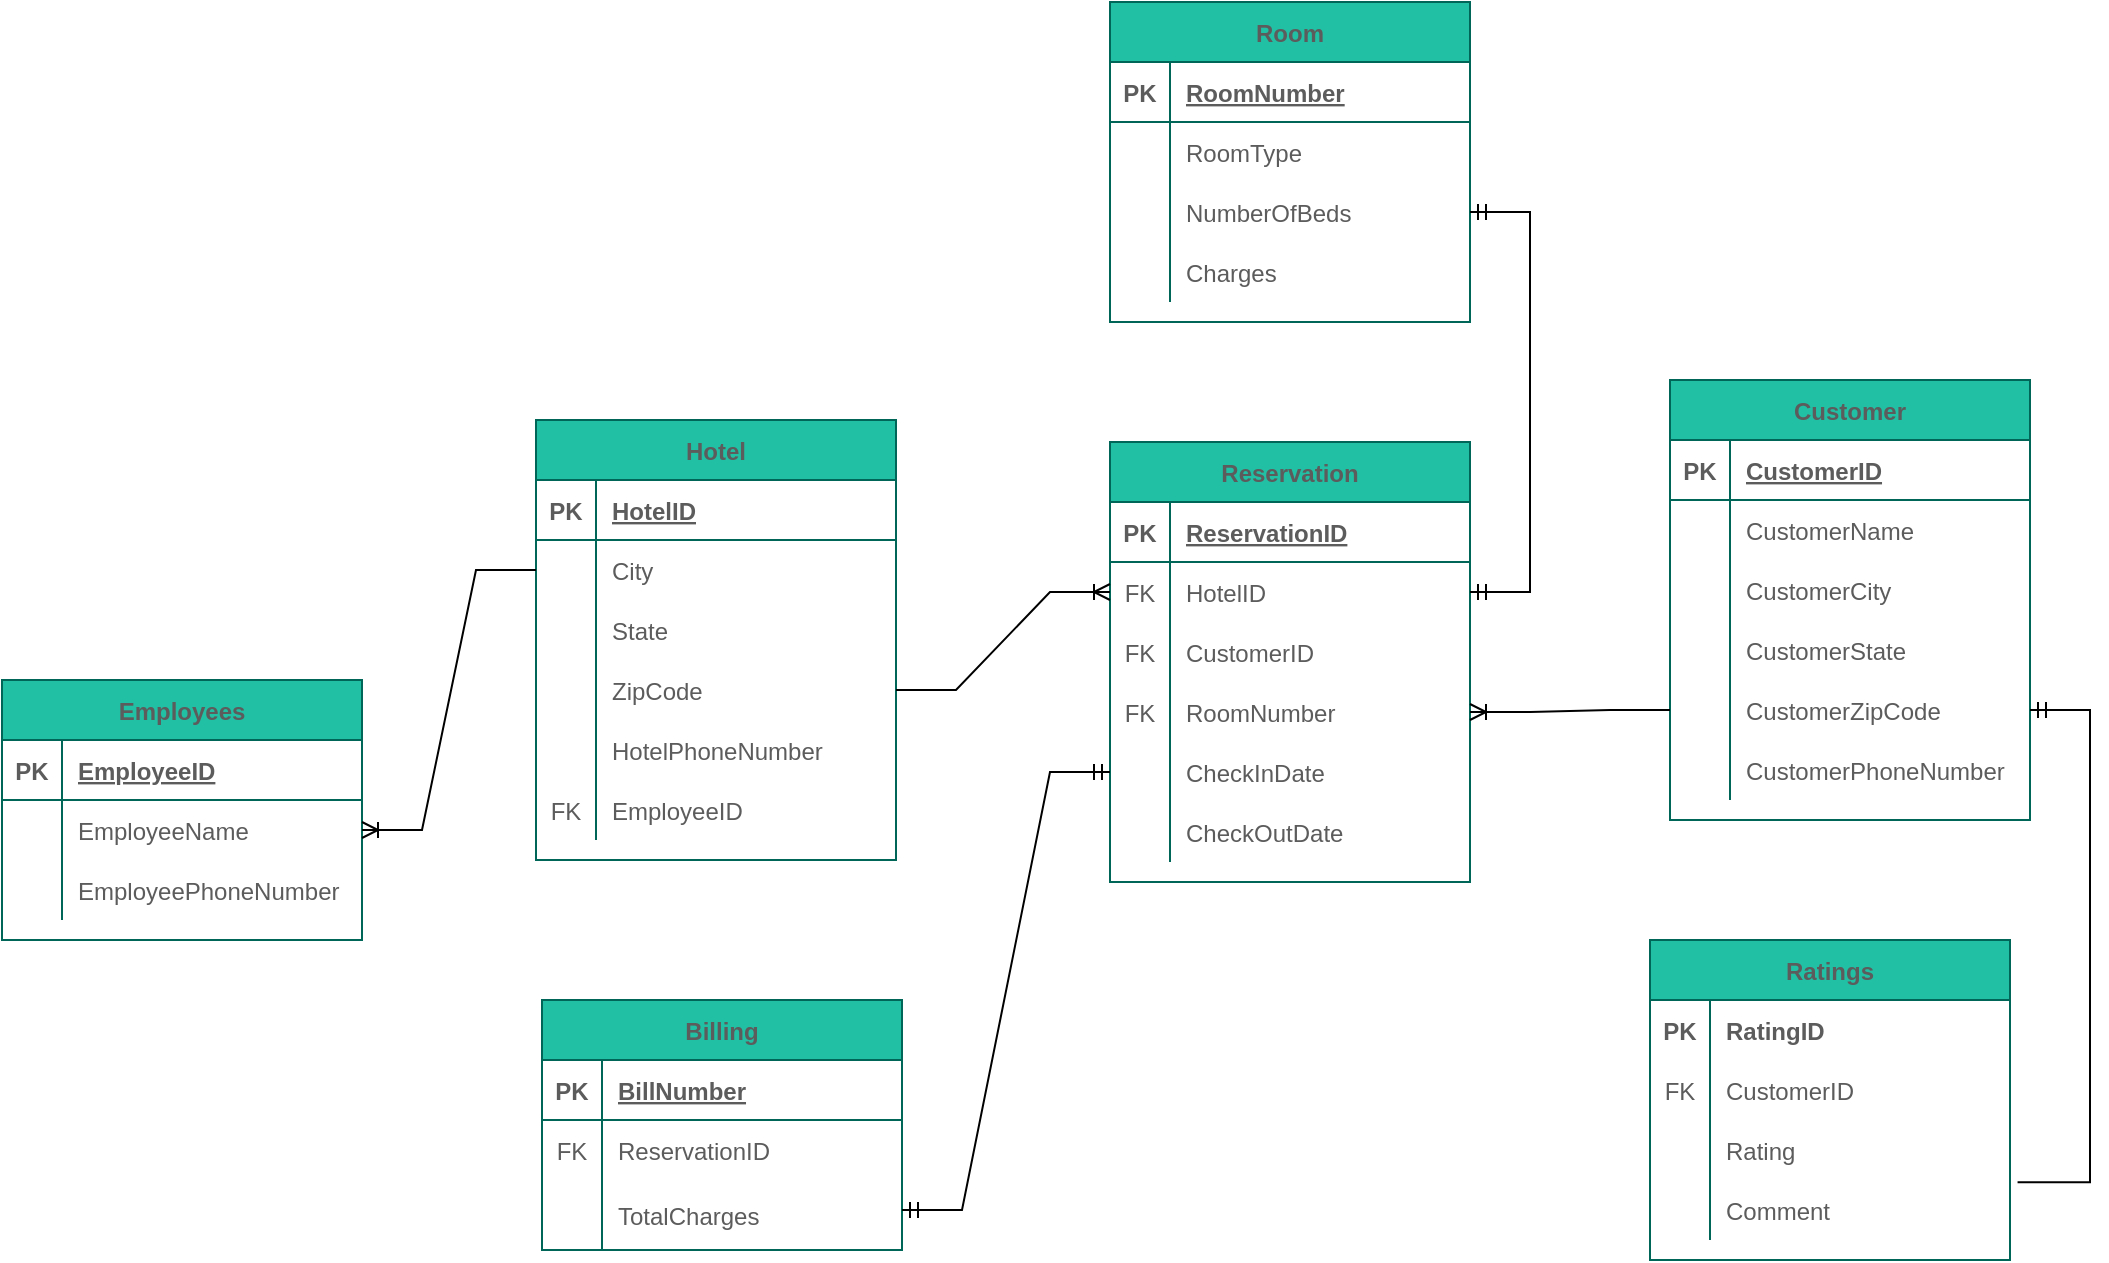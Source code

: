 <mxfile version="15.7.0" type="github">
  <diagram id="_8NpDscSBCi83J7OKOc0" name="Page-1">
    <mxGraphModel dx="1021" dy="529" grid="1" gridSize="10" guides="1" tooltips="1" connect="1" arrows="1" fold="1" page="1" pageScale="1" pageWidth="1200" pageHeight="1920" math="0" shadow="0">
      <root>
        <mxCell id="0" />
        <mxCell id="1" parent="0" />
        <mxCell id="3ej7f5OhAmk9InQx1IOp-11" value="Hotel" style="shape=table;startSize=30;container=1;collapsible=1;childLayout=tableLayout;fixedRows=1;rowLines=0;fontStyle=1;align=center;resizeLast=1;rounded=0;sketch=0;fontColor=#5C5C5C;strokeColor=#006658;fillColor=#21C0A5;" parent="1" vertex="1">
          <mxGeometry x="283" y="350" width="180" height="220" as="geometry" />
        </mxCell>
        <mxCell id="3ej7f5OhAmk9InQx1IOp-12" value="" style="shape=partialRectangle;collapsible=0;dropTarget=0;pointerEvents=0;fillColor=none;top=0;left=0;bottom=1;right=0;points=[[0,0.5],[1,0.5]];portConstraint=eastwest;rounded=0;sketch=0;fontColor=#5C5C5C;strokeColor=#006658;" parent="3ej7f5OhAmk9InQx1IOp-11" vertex="1">
          <mxGeometry y="30" width="180" height="30" as="geometry" />
        </mxCell>
        <mxCell id="3ej7f5OhAmk9InQx1IOp-13" value="PK" style="shape=partialRectangle;connectable=0;fillColor=none;top=0;left=0;bottom=0;right=0;fontStyle=1;overflow=hidden;rounded=0;sketch=0;fontColor=#5C5C5C;strokeColor=#006658;" parent="3ej7f5OhAmk9InQx1IOp-12" vertex="1">
          <mxGeometry width="30" height="30" as="geometry">
            <mxRectangle width="30" height="30" as="alternateBounds" />
          </mxGeometry>
        </mxCell>
        <mxCell id="3ej7f5OhAmk9InQx1IOp-14" value="HotelID" style="shape=partialRectangle;connectable=0;fillColor=none;top=0;left=0;bottom=0;right=0;align=left;spacingLeft=6;fontStyle=5;overflow=hidden;rounded=0;sketch=0;fontColor=#5C5C5C;strokeColor=#006658;" parent="3ej7f5OhAmk9InQx1IOp-12" vertex="1">
          <mxGeometry x="30" width="150" height="30" as="geometry">
            <mxRectangle width="150" height="30" as="alternateBounds" />
          </mxGeometry>
        </mxCell>
        <mxCell id="3ej7f5OhAmk9InQx1IOp-15" value="" style="shape=partialRectangle;collapsible=0;dropTarget=0;pointerEvents=0;fillColor=none;top=0;left=0;bottom=0;right=0;points=[[0,0.5],[1,0.5]];portConstraint=eastwest;rounded=0;sketch=0;fontColor=#5C5C5C;strokeColor=#006658;" parent="3ej7f5OhAmk9InQx1IOp-11" vertex="1">
          <mxGeometry y="60" width="180" height="30" as="geometry" />
        </mxCell>
        <mxCell id="3ej7f5OhAmk9InQx1IOp-16" value="" style="shape=partialRectangle;connectable=0;fillColor=none;top=0;left=0;bottom=0;right=0;editable=1;overflow=hidden;rounded=0;sketch=0;fontColor=#5C5C5C;strokeColor=#006658;" parent="3ej7f5OhAmk9InQx1IOp-15" vertex="1">
          <mxGeometry width="30" height="30" as="geometry">
            <mxRectangle width="30" height="30" as="alternateBounds" />
          </mxGeometry>
        </mxCell>
        <mxCell id="3ej7f5OhAmk9InQx1IOp-17" value="City" style="shape=partialRectangle;connectable=0;fillColor=none;top=0;left=0;bottom=0;right=0;align=left;spacingLeft=6;overflow=hidden;rounded=0;sketch=0;fontColor=#5C5C5C;strokeColor=#006658;" parent="3ej7f5OhAmk9InQx1IOp-15" vertex="1">
          <mxGeometry x="30" width="150" height="30" as="geometry">
            <mxRectangle width="150" height="30" as="alternateBounds" />
          </mxGeometry>
        </mxCell>
        <mxCell id="3ej7f5OhAmk9InQx1IOp-18" value="" style="shape=partialRectangle;collapsible=0;dropTarget=0;pointerEvents=0;fillColor=none;top=0;left=0;bottom=0;right=0;points=[[0,0.5],[1,0.5]];portConstraint=eastwest;rounded=0;sketch=0;fontColor=#5C5C5C;strokeColor=#006658;" parent="3ej7f5OhAmk9InQx1IOp-11" vertex="1">
          <mxGeometry y="90" width="180" height="30" as="geometry" />
        </mxCell>
        <mxCell id="3ej7f5OhAmk9InQx1IOp-19" value="" style="shape=partialRectangle;connectable=0;fillColor=none;top=0;left=0;bottom=0;right=0;editable=1;overflow=hidden;rounded=0;sketch=0;fontColor=#5C5C5C;strokeColor=#006658;" parent="3ej7f5OhAmk9InQx1IOp-18" vertex="1">
          <mxGeometry width="30" height="30" as="geometry">
            <mxRectangle width="30" height="30" as="alternateBounds" />
          </mxGeometry>
        </mxCell>
        <mxCell id="3ej7f5OhAmk9InQx1IOp-20" value="State" style="shape=partialRectangle;connectable=0;fillColor=none;top=0;left=0;bottom=0;right=0;align=left;spacingLeft=6;overflow=hidden;rounded=0;sketch=0;fontColor=#5C5C5C;strokeColor=#006658;" parent="3ej7f5OhAmk9InQx1IOp-18" vertex="1">
          <mxGeometry x="30" width="150" height="30" as="geometry">
            <mxRectangle width="150" height="30" as="alternateBounds" />
          </mxGeometry>
        </mxCell>
        <mxCell id="3ej7f5OhAmk9InQx1IOp-21" value="" style="shape=partialRectangle;collapsible=0;dropTarget=0;pointerEvents=0;fillColor=none;top=0;left=0;bottom=0;right=0;points=[[0,0.5],[1,0.5]];portConstraint=eastwest;rounded=0;sketch=0;fontColor=#5C5C5C;strokeColor=#006658;" parent="3ej7f5OhAmk9InQx1IOp-11" vertex="1">
          <mxGeometry y="120" width="180" height="30" as="geometry" />
        </mxCell>
        <mxCell id="3ej7f5OhAmk9InQx1IOp-22" value="" style="shape=partialRectangle;connectable=0;fillColor=none;top=0;left=0;bottom=0;right=0;editable=1;overflow=hidden;rounded=0;sketch=0;fontColor=#5C5C5C;strokeColor=#006658;" parent="3ej7f5OhAmk9InQx1IOp-21" vertex="1">
          <mxGeometry width="30" height="30" as="geometry">
            <mxRectangle width="30" height="30" as="alternateBounds" />
          </mxGeometry>
        </mxCell>
        <mxCell id="3ej7f5OhAmk9InQx1IOp-23" value="ZipCode" style="shape=partialRectangle;connectable=0;fillColor=none;top=0;left=0;bottom=0;right=0;align=left;spacingLeft=6;overflow=hidden;rounded=0;sketch=0;fontColor=#5C5C5C;strokeColor=#006658;" parent="3ej7f5OhAmk9InQx1IOp-21" vertex="1">
          <mxGeometry x="30" width="150" height="30" as="geometry">
            <mxRectangle width="150" height="30" as="alternateBounds" />
          </mxGeometry>
        </mxCell>
        <mxCell id="3ej7f5OhAmk9InQx1IOp-24" value="" style="shape=partialRectangle;collapsible=0;dropTarget=0;pointerEvents=0;fillColor=none;top=0;left=0;bottom=0;right=0;points=[[0,0.5],[1,0.5]];portConstraint=eastwest;rounded=0;sketch=0;fontColor=#5C5C5C;strokeColor=#006658;" parent="3ej7f5OhAmk9InQx1IOp-11" vertex="1">
          <mxGeometry y="150" width="180" height="30" as="geometry" />
        </mxCell>
        <mxCell id="3ej7f5OhAmk9InQx1IOp-25" value="" style="shape=partialRectangle;connectable=0;fillColor=none;top=0;left=0;bottom=0;right=0;editable=1;overflow=hidden;rounded=0;sketch=0;fontColor=#5C5C5C;strokeColor=#006658;" parent="3ej7f5OhAmk9InQx1IOp-24" vertex="1">
          <mxGeometry width="30" height="30" as="geometry">
            <mxRectangle width="30" height="30" as="alternateBounds" />
          </mxGeometry>
        </mxCell>
        <mxCell id="3ej7f5OhAmk9InQx1IOp-26" value="HotelPhoneNumber" style="shape=partialRectangle;connectable=0;fillColor=none;top=0;left=0;bottom=0;right=0;align=left;spacingLeft=6;overflow=hidden;rounded=0;sketch=0;fontColor=#5C5C5C;strokeColor=#006658;" parent="3ej7f5OhAmk9InQx1IOp-24" vertex="1">
          <mxGeometry x="30" width="150" height="30" as="geometry">
            <mxRectangle width="150" height="30" as="alternateBounds" />
          </mxGeometry>
        </mxCell>
        <mxCell id="8arB2_ZweeCYfLyJ7YGc-104" value="" style="shape=partialRectangle;collapsible=0;dropTarget=0;pointerEvents=0;fillColor=none;top=0;left=0;bottom=0;right=0;points=[[0,0.5],[1,0.5]];portConstraint=eastwest;rounded=0;sketch=0;fontColor=#5C5C5C;strokeColor=#006658;" parent="3ej7f5OhAmk9InQx1IOp-11" vertex="1">
          <mxGeometry y="180" width="180" height="30" as="geometry" />
        </mxCell>
        <mxCell id="8arB2_ZweeCYfLyJ7YGc-105" value="FK" style="shape=partialRectangle;connectable=0;fillColor=none;top=0;left=0;bottom=0;right=0;editable=1;overflow=hidden;rounded=0;sketch=0;fontColor=#5C5C5C;strokeColor=#006658;fontStyle=0" parent="8arB2_ZweeCYfLyJ7YGc-104" vertex="1">
          <mxGeometry width="30" height="30" as="geometry">
            <mxRectangle width="30" height="30" as="alternateBounds" />
          </mxGeometry>
        </mxCell>
        <mxCell id="8arB2_ZweeCYfLyJ7YGc-106" value="EmployeeID" style="shape=partialRectangle;connectable=0;fillColor=none;top=0;left=0;bottom=0;right=0;align=left;spacingLeft=6;overflow=hidden;rounded=0;sketch=0;fontColor=#5C5C5C;strokeColor=#006658;fontStyle=0" parent="8arB2_ZweeCYfLyJ7YGc-104" vertex="1">
          <mxGeometry x="30" width="150" height="30" as="geometry">
            <mxRectangle width="150" height="30" as="alternateBounds" />
          </mxGeometry>
        </mxCell>
        <mxCell id="8arB2_ZweeCYfLyJ7YGc-14" value="Room" style="shape=table;startSize=30;container=1;collapsible=1;childLayout=tableLayout;fixedRows=1;rowLines=0;fontStyle=1;align=center;resizeLast=1;rounded=0;sketch=0;fontColor=#5C5C5C;strokeColor=#006658;fillColor=#21C0A5;" parent="1" vertex="1">
          <mxGeometry x="570" y="141" width="180" height="160" as="geometry" />
        </mxCell>
        <mxCell id="8arB2_ZweeCYfLyJ7YGc-15" value="" style="shape=partialRectangle;collapsible=0;dropTarget=0;pointerEvents=0;fillColor=none;top=0;left=0;bottom=1;right=0;points=[[0,0.5],[1,0.5]];portConstraint=eastwest;rounded=0;sketch=0;fontColor=#5C5C5C;strokeColor=#006658;" parent="8arB2_ZweeCYfLyJ7YGc-14" vertex="1">
          <mxGeometry y="30" width="180" height="30" as="geometry" />
        </mxCell>
        <mxCell id="8arB2_ZweeCYfLyJ7YGc-16" value="PK" style="shape=partialRectangle;connectable=0;fillColor=none;top=0;left=0;bottom=0;right=0;fontStyle=1;overflow=hidden;rounded=0;sketch=0;fontColor=#5C5C5C;strokeColor=#006658;" parent="8arB2_ZweeCYfLyJ7YGc-15" vertex="1">
          <mxGeometry width="30" height="30" as="geometry">
            <mxRectangle width="30" height="30" as="alternateBounds" />
          </mxGeometry>
        </mxCell>
        <mxCell id="8arB2_ZweeCYfLyJ7YGc-17" value="RoomNumber" style="shape=partialRectangle;connectable=0;fillColor=none;top=0;left=0;bottom=0;right=0;align=left;spacingLeft=6;fontStyle=5;overflow=hidden;rounded=0;sketch=0;fontColor=#5C5C5C;strokeColor=#006658;" parent="8arB2_ZweeCYfLyJ7YGc-15" vertex="1">
          <mxGeometry x="30" width="150" height="30" as="geometry">
            <mxRectangle width="150" height="30" as="alternateBounds" />
          </mxGeometry>
        </mxCell>
        <mxCell id="8arB2_ZweeCYfLyJ7YGc-18" value="" style="shape=partialRectangle;collapsible=0;dropTarget=0;pointerEvents=0;fillColor=none;top=0;left=0;bottom=0;right=0;points=[[0,0.5],[1,0.5]];portConstraint=eastwest;rounded=0;sketch=0;fontColor=#5C5C5C;strokeColor=#006658;" parent="8arB2_ZweeCYfLyJ7YGc-14" vertex="1">
          <mxGeometry y="60" width="180" height="30" as="geometry" />
        </mxCell>
        <mxCell id="8arB2_ZweeCYfLyJ7YGc-19" value="" style="shape=partialRectangle;connectable=0;fillColor=none;top=0;left=0;bottom=0;right=0;editable=1;overflow=hidden;rounded=0;sketch=0;fontColor=#5C5C5C;strokeColor=#006658;" parent="8arB2_ZweeCYfLyJ7YGc-18" vertex="1">
          <mxGeometry width="30" height="30" as="geometry">
            <mxRectangle width="30" height="30" as="alternateBounds" />
          </mxGeometry>
        </mxCell>
        <mxCell id="8arB2_ZweeCYfLyJ7YGc-20" value="RoomType" style="shape=partialRectangle;connectable=0;fillColor=none;top=0;left=0;bottom=0;right=0;align=left;spacingLeft=6;overflow=hidden;rounded=0;sketch=0;fontColor=#5C5C5C;strokeColor=#006658;" parent="8arB2_ZweeCYfLyJ7YGc-18" vertex="1">
          <mxGeometry x="30" width="150" height="30" as="geometry">
            <mxRectangle width="150" height="30" as="alternateBounds" />
          </mxGeometry>
        </mxCell>
        <mxCell id="8arB2_ZweeCYfLyJ7YGc-24" value="" style="shape=partialRectangle;collapsible=0;dropTarget=0;pointerEvents=0;fillColor=none;top=0;left=0;bottom=0;right=0;points=[[0,0.5],[1,0.5]];portConstraint=eastwest;rounded=0;sketch=0;fontColor=#5C5C5C;strokeColor=#006658;" parent="8arB2_ZweeCYfLyJ7YGc-14" vertex="1">
          <mxGeometry y="90" width="180" height="30" as="geometry" />
        </mxCell>
        <mxCell id="8arB2_ZweeCYfLyJ7YGc-25" value="" style="shape=partialRectangle;connectable=0;fillColor=none;top=0;left=0;bottom=0;right=0;editable=1;overflow=hidden;rounded=0;sketch=0;fontColor=#5C5C5C;strokeColor=#006658;" parent="8arB2_ZweeCYfLyJ7YGc-24" vertex="1">
          <mxGeometry width="30" height="30" as="geometry">
            <mxRectangle width="30" height="30" as="alternateBounds" />
          </mxGeometry>
        </mxCell>
        <mxCell id="8arB2_ZweeCYfLyJ7YGc-26" value="NumberOfBeds" style="shape=partialRectangle;connectable=0;fillColor=none;top=0;left=0;bottom=0;right=0;align=left;spacingLeft=6;overflow=hidden;rounded=0;sketch=0;fontColor=#5C5C5C;strokeColor=#006658;" parent="8arB2_ZweeCYfLyJ7YGc-24" vertex="1">
          <mxGeometry x="30" width="150" height="30" as="geometry">
            <mxRectangle width="150" height="30" as="alternateBounds" />
          </mxGeometry>
        </mxCell>
        <mxCell id="8arB2_ZweeCYfLyJ7YGc-21" value="" style="shape=partialRectangle;collapsible=0;dropTarget=0;pointerEvents=0;fillColor=none;top=0;left=0;bottom=0;right=0;points=[[0,0.5],[1,0.5]];portConstraint=eastwest;rounded=0;sketch=0;fontColor=#5C5C5C;strokeColor=#006658;" parent="8arB2_ZweeCYfLyJ7YGc-14" vertex="1">
          <mxGeometry y="120" width="180" height="30" as="geometry" />
        </mxCell>
        <mxCell id="8arB2_ZweeCYfLyJ7YGc-22" value="" style="shape=partialRectangle;connectable=0;fillColor=none;top=0;left=0;bottom=0;right=0;editable=1;overflow=hidden;rounded=0;sketch=0;fontColor=#5C5C5C;strokeColor=#006658;" parent="8arB2_ZweeCYfLyJ7YGc-21" vertex="1">
          <mxGeometry width="30" height="30" as="geometry">
            <mxRectangle width="30" height="30" as="alternateBounds" />
          </mxGeometry>
        </mxCell>
        <mxCell id="8arB2_ZweeCYfLyJ7YGc-23" value="Charges" style="shape=partialRectangle;connectable=0;fillColor=none;top=0;left=0;bottom=0;right=0;align=left;spacingLeft=6;overflow=hidden;rounded=0;sketch=0;fontColor=#5C5C5C;strokeColor=#006658;" parent="8arB2_ZweeCYfLyJ7YGc-21" vertex="1">
          <mxGeometry x="30" width="150" height="30" as="geometry">
            <mxRectangle width="150" height="30" as="alternateBounds" />
          </mxGeometry>
        </mxCell>
        <mxCell id="8arB2_ZweeCYfLyJ7YGc-30" value="Customer" style="shape=table;startSize=30;container=1;collapsible=1;childLayout=tableLayout;fixedRows=1;rowLines=0;fontStyle=1;align=center;resizeLast=1;rounded=0;sketch=0;fontColor=#5C5C5C;strokeColor=#006658;fillColor=#21C0A5;" parent="1" vertex="1">
          <mxGeometry x="850" y="330" width="180" height="220" as="geometry" />
        </mxCell>
        <mxCell id="8arB2_ZweeCYfLyJ7YGc-31" value="" style="shape=partialRectangle;collapsible=0;dropTarget=0;pointerEvents=0;fillColor=none;top=0;left=0;bottom=1;right=0;points=[[0,0.5],[1,0.5]];portConstraint=eastwest;rounded=0;sketch=0;fontColor=#5C5C5C;strokeColor=#006658;" parent="8arB2_ZweeCYfLyJ7YGc-30" vertex="1">
          <mxGeometry y="30" width="180" height="30" as="geometry" />
        </mxCell>
        <mxCell id="8arB2_ZweeCYfLyJ7YGc-32" value="PK" style="shape=partialRectangle;connectable=0;fillColor=none;top=0;left=0;bottom=0;right=0;fontStyle=1;overflow=hidden;rounded=0;sketch=0;fontColor=#5C5C5C;strokeColor=#006658;" parent="8arB2_ZweeCYfLyJ7YGc-31" vertex="1">
          <mxGeometry width="30" height="30" as="geometry">
            <mxRectangle width="30" height="30" as="alternateBounds" />
          </mxGeometry>
        </mxCell>
        <mxCell id="8arB2_ZweeCYfLyJ7YGc-33" value="CustomerID" style="shape=partialRectangle;connectable=0;fillColor=none;top=0;left=0;bottom=0;right=0;align=left;spacingLeft=6;fontStyle=5;overflow=hidden;rounded=0;sketch=0;fontColor=#5C5C5C;strokeColor=#006658;" parent="8arB2_ZweeCYfLyJ7YGc-31" vertex="1">
          <mxGeometry x="30" width="150" height="30" as="geometry">
            <mxRectangle width="150" height="30" as="alternateBounds" />
          </mxGeometry>
        </mxCell>
        <mxCell id="8arB2_ZweeCYfLyJ7YGc-34" value="" style="shape=partialRectangle;collapsible=0;dropTarget=0;pointerEvents=0;fillColor=none;top=0;left=0;bottom=0;right=0;points=[[0,0.5],[1,0.5]];portConstraint=eastwest;rounded=0;sketch=0;fontColor=#5C5C5C;strokeColor=#006658;" parent="8arB2_ZweeCYfLyJ7YGc-30" vertex="1">
          <mxGeometry y="60" width="180" height="30" as="geometry" />
        </mxCell>
        <mxCell id="8arB2_ZweeCYfLyJ7YGc-35" value="" style="shape=partialRectangle;connectable=0;fillColor=none;top=0;left=0;bottom=0;right=0;editable=1;overflow=hidden;rounded=0;sketch=0;fontColor=#5C5C5C;strokeColor=#006658;" parent="8arB2_ZweeCYfLyJ7YGc-34" vertex="1">
          <mxGeometry width="30" height="30" as="geometry">
            <mxRectangle width="30" height="30" as="alternateBounds" />
          </mxGeometry>
        </mxCell>
        <mxCell id="8arB2_ZweeCYfLyJ7YGc-36" value="CustomerName" style="shape=partialRectangle;connectable=0;fillColor=none;top=0;left=0;bottom=0;right=0;align=left;spacingLeft=6;overflow=hidden;rounded=0;sketch=0;fontColor=#5C5C5C;strokeColor=#006658;" parent="8arB2_ZweeCYfLyJ7YGc-34" vertex="1">
          <mxGeometry x="30" width="150" height="30" as="geometry">
            <mxRectangle width="150" height="30" as="alternateBounds" />
          </mxGeometry>
        </mxCell>
        <mxCell id="8arB2_ZweeCYfLyJ7YGc-40" value="" style="shape=partialRectangle;collapsible=0;dropTarget=0;pointerEvents=0;fillColor=none;top=0;left=0;bottom=0;right=0;points=[[0,0.5],[1,0.5]];portConstraint=eastwest;rounded=0;sketch=0;fontColor=#5C5C5C;strokeColor=#006658;" parent="8arB2_ZweeCYfLyJ7YGc-30" vertex="1">
          <mxGeometry y="90" width="180" height="30" as="geometry" />
        </mxCell>
        <mxCell id="8arB2_ZweeCYfLyJ7YGc-41" value="" style="shape=partialRectangle;connectable=0;fillColor=none;top=0;left=0;bottom=0;right=0;editable=1;overflow=hidden;rounded=0;sketch=0;fontColor=#5C5C5C;strokeColor=#006658;" parent="8arB2_ZweeCYfLyJ7YGc-40" vertex="1">
          <mxGeometry width="30" height="30" as="geometry">
            <mxRectangle width="30" height="30" as="alternateBounds" />
          </mxGeometry>
        </mxCell>
        <mxCell id="8arB2_ZweeCYfLyJ7YGc-42" value="CustomerCity" style="shape=partialRectangle;connectable=0;fillColor=none;top=0;left=0;bottom=0;right=0;align=left;spacingLeft=6;overflow=hidden;rounded=0;sketch=0;fontColor=#5C5C5C;strokeColor=#006658;" parent="8arB2_ZweeCYfLyJ7YGc-40" vertex="1">
          <mxGeometry x="30" width="150" height="30" as="geometry">
            <mxRectangle width="150" height="30" as="alternateBounds" />
          </mxGeometry>
        </mxCell>
        <mxCell id="8arB2_ZweeCYfLyJ7YGc-43" value="" style="shape=partialRectangle;collapsible=0;dropTarget=0;pointerEvents=0;fillColor=none;top=0;left=0;bottom=0;right=0;points=[[0,0.5],[1,0.5]];portConstraint=eastwest;rounded=0;sketch=0;fontColor=#5C5C5C;strokeColor=#006658;" parent="8arB2_ZweeCYfLyJ7YGc-30" vertex="1">
          <mxGeometry y="120" width="180" height="30" as="geometry" />
        </mxCell>
        <mxCell id="8arB2_ZweeCYfLyJ7YGc-44" value="" style="shape=partialRectangle;connectable=0;fillColor=none;top=0;left=0;bottom=0;right=0;editable=1;overflow=hidden;rounded=0;sketch=0;fontColor=#5C5C5C;strokeColor=#006658;" parent="8arB2_ZweeCYfLyJ7YGc-43" vertex="1">
          <mxGeometry width="30" height="30" as="geometry">
            <mxRectangle width="30" height="30" as="alternateBounds" />
          </mxGeometry>
        </mxCell>
        <mxCell id="8arB2_ZweeCYfLyJ7YGc-45" value="CustomerState" style="shape=partialRectangle;connectable=0;fillColor=none;top=0;left=0;bottom=0;right=0;align=left;spacingLeft=6;overflow=hidden;rounded=0;sketch=0;fontColor=#5C5C5C;strokeColor=#006658;" parent="8arB2_ZweeCYfLyJ7YGc-43" vertex="1">
          <mxGeometry x="30" width="150" height="30" as="geometry">
            <mxRectangle width="150" height="30" as="alternateBounds" />
          </mxGeometry>
        </mxCell>
        <mxCell id="8arB2_ZweeCYfLyJ7YGc-94" value="" style="shape=partialRectangle;collapsible=0;dropTarget=0;pointerEvents=0;fillColor=none;top=0;left=0;bottom=0;right=0;points=[[0,0.5],[1,0.5]];portConstraint=eastwest;rounded=0;sketch=0;fontColor=#5C5C5C;strokeColor=#006658;" parent="8arB2_ZweeCYfLyJ7YGc-30" vertex="1">
          <mxGeometry y="150" width="180" height="30" as="geometry" />
        </mxCell>
        <mxCell id="8arB2_ZweeCYfLyJ7YGc-95" value="" style="shape=partialRectangle;connectable=0;fillColor=none;top=0;left=0;bottom=0;right=0;editable=1;overflow=hidden;rounded=0;sketch=0;fontColor=#5C5C5C;strokeColor=#006658;" parent="8arB2_ZweeCYfLyJ7YGc-94" vertex="1">
          <mxGeometry width="30" height="30" as="geometry">
            <mxRectangle width="30" height="30" as="alternateBounds" />
          </mxGeometry>
        </mxCell>
        <mxCell id="8arB2_ZweeCYfLyJ7YGc-96" value="CustomerZipCode" style="shape=partialRectangle;connectable=0;fillColor=none;top=0;left=0;bottom=0;right=0;align=left;spacingLeft=6;overflow=hidden;rounded=0;sketch=0;fontColor=#5C5C5C;strokeColor=#006658;" parent="8arB2_ZweeCYfLyJ7YGc-94" vertex="1">
          <mxGeometry x="30" width="150" height="30" as="geometry">
            <mxRectangle width="150" height="30" as="alternateBounds" />
          </mxGeometry>
        </mxCell>
        <mxCell id="8arB2_ZweeCYfLyJ7YGc-37" value="" style="shape=partialRectangle;collapsible=0;dropTarget=0;pointerEvents=0;fillColor=none;top=0;left=0;bottom=0;right=0;points=[[0,0.5],[1,0.5]];portConstraint=eastwest;rounded=0;sketch=0;fontColor=#5C5C5C;strokeColor=#006658;" parent="8arB2_ZweeCYfLyJ7YGc-30" vertex="1">
          <mxGeometry y="180" width="180" height="30" as="geometry" />
        </mxCell>
        <mxCell id="8arB2_ZweeCYfLyJ7YGc-38" value="" style="shape=partialRectangle;connectable=0;fillColor=none;top=0;left=0;bottom=0;right=0;editable=1;overflow=hidden;rounded=0;sketch=0;fontColor=#5C5C5C;strokeColor=#006658;" parent="8arB2_ZweeCYfLyJ7YGc-37" vertex="1">
          <mxGeometry width="30" height="30" as="geometry">
            <mxRectangle width="30" height="30" as="alternateBounds" />
          </mxGeometry>
        </mxCell>
        <mxCell id="8arB2_ZweeCYfLyJ7YGc-39" value="CustomerPhoneNumber" style="shape=partialRectangle;connectable=0;fillColor=none;top=0;left=0;bottom=0;right=0;align=left;spacingLeft=6;overflow=hidden;rounded=0;sketch=0;fontColor=#5C5C5C;strokeColor=#006658;" parent="8arB2_ZweeCYfLyJ7YGc-37" vertex="1">
          <mxGeometry x="30" width="150" height="30" as="geometry">
            <mxRectangle width="150" height="30" as="alternateBounds" />
          </mxGeometry>
        </mxCell>
        <mxCell id="8arB2_ZweeCYfLyJ7YGc-46" value="Reservation" style="shape=table;startSize=30;container=1;collapsible=1;childLayout=tableLayout;fixedRows=1;rowLines=0;fontStyle=1;align=center;resizeLast=1;rounded=0;sketch=0;fontColor=#5C5C5C;strokeColor=#006658;fillColor=#21C0A5;" parent="1" vertex="1">
          <mxGeometry x="570" y="361" width="180" height="220" as="geometry" />
        </mxCell>
        <mxCell id="8arB2_ZweeCYfLyJ7YGc-47" value="" style="shape=partialRectangle;collapsible=0;dropTarget=0;pointerEvents=0;fillColor=none;top=0;left=0;bottom=1;right=0;points=[[0,0.5],[1,0.5]];portConstraint=eastwest;rounded=0;sketch=0;fontColor=#5C5C5C;strokeColor=#006658;" parent="8arB2_ZweeCYfLyJ7YGc-46" vertex="1">
          <mxGeometry y="30" width="180" height="30" as="geometry" />
        </mxCell>
        <mxCell id="8arB2_ZweeCYfLyJ7YGc-48" value="PK" style="shape=partialRectangle;connectable=0;fillColor=none;top=0;left=0;bottom=0;right=0;fontStyle=1;overflow=hidden;rounded=0;sketch=0;fontColor=#5C5C5C;strokeColor=#006658;" parent="8arB2_ZweeCYfLyJ7YGc-47" vertex="1">
          <mxGeometry width="30" height="30" as="geometry">
            <mxRectangle width="30" height="30" as="alternateBounds" />
          </mxGeometry>
        </mxCell>
        <mxCell id="8arB2_ZweeCYfLyJ7YGc-49" value="ReservationID" style="shape=partialRectangle;connectable=0;fillColor=none;top=0;left=0;bottom=0;right=0;align=left;spacingLeft=6;fontStyle=5;overflow=hidden;rounded=0;sketch=0;fontColor=#5C5C5C;strokeColor=#006658;" parent="8arB2_ZweeCYfLyJ7YGc-47" vertex="1">
          <mxGeometry x="30" width="150" height="30" as="geometry">
            <mxRectangle width="150" height="30" as="alternateBounds" />
          </mxGeometry>
        </mxCell>
        <mxCell id="8arB2_ZweeCYfLyJ7YGc-114" value="" style="shape=partialRectangle;collapsible=0;dropTarget=0;pointerEvents=0;fillColor=none;top=0;left=0;bottom=0;right=0;points=[[0,0.5],[1,0.5]];portConstraint=eastwest;rounded=0;sketch=0;fontColor=#5C5C5C;strokeColor=#006658;" parent="8arB2_ZweeCYfLyJ7YGc-46" vertex="1">
          <mxGeometry y="60" width="180" height="30" as="geometry" />
        </mxCell>
        <mxCell id="8arB2_ZweeCYfLyJ7YGc-115" value="FK" style="shape=partialRectangle;connectable=0;fillColor=none;top=0;left=0;bottom=0;right=0;editable=1;overflow=hidden;rounded=0;sketch=0;fontColor=#5C5C5C;strokeColor=#006658;fontStyle=0" parent="8arB2_ZweeCYfLyJ7YGc-114" vertex="1">
          <mxGeometry width="30" height="30" as="geometry">
            <mxRectangle width="30" height="30" as="alternateBounds" />
          </mxGeometry>
        </mxCell>
        <mxCell id="8arB2_ZweeCYfLyJ7YGc-116" value="HotelID" style="shape=partialRectangle;connectable=0;fillColor=none;top=0;left=0;bottom=0;right=0;align=left;spacingLeft=6;overflow=hidden;rounded=0;sketch=0;fontColor=#5C5C5C;strokeColor=#006658;fontStyle=0" parent="8arB2_ZweeCYfLyJ7YGc-114" vertex="1">
          <mxGeometry x="30" width="150" height="30" as="geometry">
            <mxRectangle width="150" height="30" as="alternateBounds" />
          </mxGeometry>
        </mxCell>
        <mxCell id="8arB2_ZweeCYfLyJ7YGc-50" value="" style="shape=partialRectangle;collapsible=0;dropTarget=0;pointerEvents=0;fillColor=none;top=0;left=0;bottom=0;right=0;points=[[0,0.5],[1,0.5]];portConstraint=eastwest;rounded=0;sketch=0;fontColor=#5C5C5C;strokeColor=#006658;" parent="8arB2_ZweeCYfLyJ7YGc-46" vertex="1">
          <mxGeometry y="90" width="180" height="30" as="geometry" />
        </mxCell>
        <mxCell id="8arB2_ZweeCYfLyJ7YGc-51" value="FK" style="shape=partialRectangle;connectable=0;fillColor=none;top=0;left=0;bottom=0;right=0;editable=1;overflow=hidden;rounded=0;sketch=0;fontColor=#5C5C5C;strokeColor=#006658;fontStyle=0" parent="8arB2_ZweeCYfLyJ7YGc-50" vertex="1">
          <mxGeometry width="30" height="30" as="geometry">
            <mxRectangle width="30" height="30" as="alternateBounds" />
          </mxGeometry>
        </mxCell>
        <mxCell id="8arB2_ZweeCYfLyJ7YGc-52" value="CustomerID" style="shape=partialRectangle;connectable=0;fillColor=none;top=0;left=0;bottom=0;right=0;align=left;spacingLeft=6;overflow=hidden;rounded=0;sketch=0;fontColor=#5C5C5C;strokeColor=#006658;fontStyle=0" parent="8arB2_ZweeCYfLyJ7YGc-50" vertex="1">
          <mxGeometry x="30" width="150" height="30" as="geometry">
            <mxRectangle width="150" height="30" as="alternateBounds" />
          </mxGeometry>
        </mxCell>
        <mxCell id="8arB2_ZweeCYfLyJ7YGc-53" value="" style="shape=partialRectangle;collapsible=0;dropTarget=0;pointerEvents=0;fillColor=none;top=0;left=0;bottom=0;right=0;points=[[0,0.5],[1,0.5]];portConstraint=eastwest;rounded=0;sketch=0;fontColor=#5C5C5C;strokeColor=#006658;" parent="8arB2_ZweeCYfLyJ7YGc-46" vertex="1">
          <mxGeometry y="120" width="180" height="30" as="geometry" />
        </mxCell>
        <mxCell id="8arB2_ZweeCYfLyJ7YGc-54" value="FK" style="shape=partialRectangle;connectable=0;fillColor=none;top=0;left=0;bottom=0;right=0;editable=1;overflow=hidden;rounded=0;sketch=0;fontColor=#5C5C5C;strokeColor=#006658;fontStyle=0" parent="8arB2_ZweeCYfLyJ7YGc-53" vertex="1">
          <mxGeometry width="30" height="30" as="geometry">
            <mxRectangle width="30" height="30" as="alternateBounds" />
          </mxGeometry>
        </mxCell>
        <mxCell id="8arB2_ZweeCYfLyJ7YGc-55" value="RoomNumber" style="shape=partialRectangle;connectable=0;fillColor=none;top=0;left=0;bottom=0;right=0;align=left;spacingLeft=6;overflow=hidden;rounded=0;sketch=0;fontColor=#5C5C5C;strokeColor=#006658;fontStyle=0" parent="8arB2_ZweeCYfLyJ7YGc-53" vertex="1">
          <mxGeometry x="30" width="150" height="30" as="geometry">
            <mxRectangle width="150" height="30" as="alternateBounds" />
          </mxGeometry>
        </mxCell>
        <mxCell id="8arB2_ZweeCYfLyJ7YGc-56" value="" style="shape=partialRectangle;collapsible=0;dropTarget=0;pointerEvents=0;fillColor=none;top=0;left=0;bottom=0;right=0;points=[[0,0.5],[1,0.5]];portConstraint=eastwest;rounded=0;sketch=0;fontColor=#5C5C5C;strokeColor=#006658;" parent="8arB2_ZweeCYfLyJ7YGc-46" vertex="1">
          <mxGeometry y="150" width="180" height="30" as="geometry" />
        </mxCell>
        <mxCell id="8arB2_ZweeCYfLyJ7YGc-57" value="" style="shape=partialRectangle;connectable=0;fillColor=none;top=0;left=0;bottom=0;right=0;editable=1;overflow=hidden;rounded=0;sketch=0;fontColor=#5C5C5C;strokeColor=#006658;" parent="8arB2_ZweeCYfLyJ7YGc-56" vertex="1">
          <mxGeometry width="30" height="30" as="geometry">
            <mxRectangle width="30" height="30" as="alternateBounds" />
          </mxGeometry>
        </mxCell>
        <mxCell id="8arB2_ZweeCYfLyJ7YGc-58" value="CheckInDate" style="shape=partialRectangle;connectable=0;fillColor=none;top=0;left=0;bottom=0;right=0;align=left;spacingLeft=6;overflow=hidden;rounded=0;sketch=0;fontColor=#5C5C5C;strokeColor=#006658;" parent="8arB2_ZweeCYfLyJ7YGc-56" vertex="1">
          <mxGeometry x="30" width="150" height="30" as="geometry">
            <mxRectangle width="150" height="30" as="alternateBounds" />
          </mxGeometry>
        </mxCell>
        <mxCell id="8arB2_ZweeCYfLyJ7YGc-59" value="" style="shape=partialRectangle;collapsible=0;dropTarget=0;pointerEvents=0;fillColor=none;top=0;left=0;bottom=0;right=0;points=[[0,0.5],[1,0.5]];portConstraint=eastwest;rounded=0;sketch=0;fontColor=#5C5C5C;strokeColor=#006658;" parent="8arB2_ZweeCYfLyJ7YGc-46" vertex="1">
          <mxGeometry y="180" width="180" height="30" as="geometry" />
        </mxCell>
        <mxCell id="8arB2_ZweeCYfLyJ7YGc-60" value="" style="shape=partialRectangle;connectable=0;fillColor=none;top=0;left=0;bottom=0;right=0;editable=1;overflow=hidden;rounded=0;sketch=0;fontColor=#5C5C5C;strokeColor=#006658;" parent="8arB2_ZweeCYfLyJ7YGc-59" vertex="1">
          <mxGeometry width="30" height="30" as="geometry">
            <mxRectangle width="30" height="30" as="alternateBounds" />
          </mxGeometry>
        </mxCell>
        <mxCell id="8arB2_ZweeCYfLyJ7YGc-61" value="CheckOutDate" style="shape=partialRectangle;connectable=0;fillColor=none;top=0;left=0;bottom=0;right=0;align=left;spacingLeft=6;overflow=hidden;rounded=0;sketch=0;fontColor=#5C5C5C;strokeColor=#006658;" parent="8arB2_ZweeCYfLyJ7YGc-59" vertex="1">
          <mxGeometry x="30" width="150" height="30" as="geometry">
            <mxRectangle width="150" height="30" as="alternateBounds" />
          </mxGeometry>
        </mxCell>
        <mxCell id="8arB2_ZweeCYfLyJ7YGc-62" value="Employees" style="shape=table;startSize=30;container=1;collapsible=1;childLayout=tableLayout;fixedRows=1;rowLines=0;fontStyle=1;align=center;resizeLast=1;rounded=0;sketch=0;fontColor=#5C5C5C;strokeColor=#006658;fillColor=#21C0A5;" parent="1" vertex="1">
          <mxGeometry x="16" y="480" width="180" height="130" as="geometry" />
        </mxCell>
        <mxCell id="8arB2_ZweeCYfLyJ7YGc-63" value="" style="shape=partialRectangle;collapsible=0;dropTarget=0;pointerEvents=0;fillColor=none;top=0;left=0;bottom=1;right=0;points=[[0,0.5],[1,0.5]];portConstraint=eastwest;rounded=0;sketch=0;fontColor=#5C5C5C;strokeColor=#006658;" parent="8arB2_ZweeCYfLyJ7YGc-62" vertex="1">
          <mxGeometry y="30" width="180" height="30" as="geometry" />
        </mxCell>
        <mxCell id="8arB2_ZweeCYfLyJ7YGc-64" value="PK" style="shape=partialRectangle;connectable=0;fillColor=none;top=0;left=0;bottom=0;right=0;fontStyle=1;overflow=hidden;rounded=0;sketch=0;fontColor=#5C5C5C;strokeColor=#006658;" parent="8arB2_ZweeCYfLyJ7YGc-63" vertex="1">
          <mxGeometry width="30" height="30" as="geometry">
            <mxRectangle width="30" height="30" as="alternateBounds" />
          </mxGeometry>
        </mxCell>
        <mxCell id="8arB2_ZweeCYfLyJ7YGc-65" value="EmployeeID" style="shape=partialRectangle;connectable=0;fillColor=none;top=0;left=0;bottom=0;right=0;align=left;spacingLeft=6;fontStyle=5;overflow=hidden;rounded=0;sketch=0;fontColor=#5C5C5C;strokeColor=#006658;" parent="8arB2_ZweeCYfLyJ7YGc-63" vertex="1">
          <mxGeometry x="30" width="150" height="30" as="geometry">
            <mxRectangle width="150" height="30" as="alternateBounds" />
          </mxGeometry>
        </mxCell>
        <mxCell id="8arB2_ZweeCYfLyJ7YGc-66" value="" style="shape=partialRectangle;collapsible=0;dropTarget=0;pointerEvents=0;fillColor=none;top=0;left=0;bottom=0;right=0;points=[[0,0.5],[1,0.5]];portConstraint=eastwest;rounded=0;sketch=0;fontColor=#5C5C5C;strokeColor=#006658;" parent="8arB2_ZweeCYfLyJ7YGc-62" vertex="1">
          <mxGeometry y="60" width="180" height="30" as="geometry" />
        </mxCell>
        <mxCell id="8arB2_ZweeCYfLyJ7YGc-67" value="" style="shape=partialRectangle;connectable=0;fillColor=none;top=0;left=0;bottom=0;right=0;editable=1;overflow=hidden;rounded=0;sketch=0;fontColor=#5C5C5C;strokeColor=#006658;" parent="8arB2_ZweeCYfLyJ7YGc-66" vertex="1">
          <mxGeometry width="30" height="30" as="geometry">
            <mxRectangle width="30" height="30" as="alternateBounds" />
          </mxGeometry>
        </mxCell>
        <mxCell id="8arB2_ZweeCYfLyJ7YGc-68" value="EmployeeName" style="shape=partialRectangle;connectable=0;fillColor=none;top=0;left=0;bottom=0;right=0;align=left;spacingLeft=6;overflow=hidden;rounded=0;sketch=0;fontColor=#5C5C5C;strokeColor=#006658;" parent="8arB2_ZweeCYfLyJ7YGc-66" vertex="1">
          <mxGeometry x="30" width="150" height="30" as="geometry">
            <mxRectangle width="150" height="30" as="alternateBounds" />
          </mxGeometry>
        </mxCell>
        <mxCell id="8arB2_ZweeCYfLyJ7YGc-69" value="" style="shape=partialRectangle;collapsible=0;dropTarget=0;pointerEvents=0;fillColor=none;top=0;left=0;bottom=0;right=0;points=[[0,0.5],[1,0.5]];portConstraint=eastwest;rounded=0;sketch=0;fontColor=#5C5C5C;strokeColor=#006658;" parent="8arB2_ZweeCYfLyJ7YGc-62" vertex="1">
          <mxGeometry y="90" width="180" height="30" as="geometry" />
        </mxCell>
        <mxCell id="8arB2_ZweeCYfLyJ7YGc-70" value="" style="shape=partialRectangle;connectable=0;fillColor=none;top=0;left=0;bottom=0;right=0;editable=1;overflow=hidden;rounded=0;sketch=0;fontColor=#5C5C5C;strokeColor=#006658;" parent="8arB2_ZweeCYfLyJ7YGc-69" vertex="1">
          <mxGeometry width="30" height="30" as="geometry">
            <mxRectangle width="30" height="30" as="alternateBounds" />
          </mxGeometry>
        </mxCell>
        <mxCell id="8arB2_ZweeCYfLyJ7YGc-71" value="EmployeePhoneNumber" style="shape=partialRectangle;connectable=0;fillColor=none;top=0;left=0;bottom=0;right=0;align=left;spacingLeft=6;overflow=hidden;rounded=0;sketch=0;fontColor=#5C5C5C;strokeColor=#006658;" parent="8arB2_ZweeCYfLyJ7YGc-69" vertex="1">
          <mxGeometry x="30" width="150" height="30" as="geometry">
            <mxRectangle width="150" height="30" as="alternateBounds" />
          </mxGeometry>
        </mxCell>
        <mxCell id="8arB2_ZweeCYfLyJ7YGc-78" value="Billing" style="shape=table;startSize=30;container=1;collapsible=1;childLayout=tableLayout;fixedRows=1;rowLines=0;fontStyle=1;align=center;resizeLast=1;rounded=0;sketch=0;fontColor=#5C5C5C;strokeColor=#006658;fillColor=#21C0A5;" parent="1" vertex="1">
          <mxGeometry x="286" y="640" width="180" height="125" as="geometry" />
        </mxCell>
        <mxCell id="8arB2_ZweeCYfLyJ7YGc-79" value="" style="shape=partialRectangle;collapsible=0;dropTarget=0;pointerEvents=0;fillColor=none;top=0;left=0;bottom=1;right=0;points=[[0,0.5],[1,0.5]];portConstraint=eastwest;rounded=0;sketch=0;fontColor=#5C5C5C;strokeColor=#006658;" parent="8arB2_ZweeCYfLyJ7YGc-78" vertex="1">
          <mxGeometry y="30" width="180" height="30" as="geometry" />
        </mxCell>
        <mxCell id="8arB2_ZweeCYfLyJ7YGc-80" value="PK" style="shape=partialRectangle;connectable=0;fillColor=none;top=0;left=0;bottom=0;right=0;fontStyle=1;overflow=hidden;rounded=0;sketch=0;fontColor=#5C5C5C;strokeColor=#006658;" parent="8arB2_ZweeCYfLyJ7YGc-79" vertex="1">
          <mxGeometry width="30" height="30" as="geometry">
            <mxRectangle width="30" height="30" as="alternateBounds" />
          </mxGeometry>
        </mxCell>
        <mxCell id="8arB2_ZweeCYfLyJ7YGc-81" value="BillNumber" style="shape=partialRectangle;connectable=0;fillColor=none;top=0;left=0;bottom=0;right=0;align=left;spacingLeft=6;fontStyle=5;overflow=hidden;rounded=0;sketch=0;fontColor=#5C5C5C;strokeColor=#006658;" parent="8arB2_ZweeCYfLyJ7YGc-79" vertex="1">
          <mxGeometry x="30" width="150" height="30" as="geometry">
            <mxRectangle width="150" height="30" as="alternateBounds" />
          </mxGeometry>
        </mxCell>
        <mxCell id="8arB2_ZweeCYfLyJ7YGc-152" value="" style="shape=partialRectangle;collapsible=0;dropTarget=0;pointerEvents=0;fillColor=none;top=0;left=0;bottom=0;right=0;points=[[0,0.5],[1,0.5]];portConstraint=eastwest;rounded=0;sketch=0;fontColor=#5C5C5C;strokeColor=#006658;" parent="8arB2_ZweeCYfLyJ7YGc-78" vertex="1">
          <mxGeometry y="60" width="180" height="30" as="geometry" />
        </mxCell>
        <mxCell id="8arB2_ZweeCYfLyJ7YGc-153" value="FK" style="shape=partialRectangle;connectable=0;fillColor=none;top=0;left=0;bottom=0;right=0;editable=1;overflow=hidden;rounded=0;sketch=0;fontColor=#5C5C5C;strokeColor=#006658;" parent="8arB2_ZweeCYfLyJ7YGc-152" vertex="1">
          <mxGeometry width="30" height="30" as="geometry">
            <mxRectangle width="30" height="30" as="alternateBounds" />
          </mxGeometry>
        </mxCell>
        <mxCell id="8arB2_ZweeCYfLyJ7YGc-154" value="ReservationID" style="shape=partialRectangle;connectable=0;fillColor=none;top=0;left=0;bottom=0;right=0;align=left;spacingLeft=6;overflow=hidden;rounded=0;sketch=0;fontColor=#5C5C5C;strokeColor=#006658;" parent="8arB2_ZweeCYfLyJ7YGc-152" vertex="1">
          <mxGeometry x="30" width="150" height="30" as="geometry">
            <mxRectangle width="150" height="30" as="alternateBounds" />
          </mxGeometry>
        </mxCell>
        <mxCell id="8arB2_ZweeCYfLyJ7YGc-120" value="" style="shape=partialRectangle;collapsible=0;dropTarget=0;pointerEvents=0;fillColor=none;top=0;left=0;bottom=0;right=0;points=[[0,0.5],[1,0.5]];portConstraint=eastwest;rounded=0;sketch=0;fontColor=#5C5C5C;strokeColor=#006658;" parent="8arB2_ZweeCYfLyJ7YGc-78" vertex="1">
          <mxGeometry y="90" width="180" height="35" as="geometry" />
        </mxCell>
        <mxCell id="8arB2_ZweeCYfLyJ7YGc-121" value="" style="shape=partialRectangle;connectable=0;fillColor=none;top=0;left=0;bottom=0;right=0;editable=1;overflow=hidden;rounded=0;sketch=0;fontColor=#5C5C5C;strokeColor=#006658;" parent="8arB2_ZweeCYfLyJ7YGc-120" vertex="1">
          <mxGeometry width="30" height="35" as="geometry">
            <mxRectangle width="30" height="35" as="alternateBounds" />
          </mxGeometry>
        </mxCell>
        <mxCell id="8arB2_ZweeCYfLyJ7YGc-122" value="TotalCharges" style="shape=partialRectangle;connectable=0;fillColor=none;top=0;left=0;bottom=0;right=0;align=left;spacingLeft=6;overflow=hidden;rounded=0;sketch=0;fontColor=#5C5C5C;strokeColor=#006658;" parent="8arB2_ZweeCYfLyJ7YGc-120" vertex="1">
          <mxGeometry x="30" width="150" height="35" as="geometry">
            <mxRectangle width="150" height="35" as="alternateBounds" />
          </mxGeometry>
        </mxCell>
        <mxCell id="8arB2_ZweeCYfLyJ7YGc-124" value="Ratings" style="shape=table;startSize=30;container=1;collapsible=1;childLayout=tableLayout;fixedRows=1;rowLines=0;fontStyle=1;align=center;resizeLast=1;rounded=0;sketch=0;fontColor=#5C5C5C;strokeColor=#006658;fillColor=#21C0A5;" parent="1" vertex="1">
          <mxGeometry x="840" y="610" width="180" height="160" as="geometry" />
        </mxCell>
        <mxCell id="8arB2_ZweeCYfLyJ7YGc-128" value="" style="shape=partialRectangle;collapsible=0;dropTarget=0;pointerEvents=0;fillColor=none;top=0;left=0;bottom=0;right=0;points=[[0,0.5],[1,0.5]];portConstraint=eastwest;rounded=0;sketch=0;fontColor=#5C5C5C;strokeColor=#006658;" parent="8arB2_ZweeCYfLyJ7YGc-124" vertex="1">
          <mxGeometry y="30" width="180" height="30" as="geometry" />
        </mxCell>
        <mxCell id="8arB2_ZweeCYfLyJ7YGc-129" value="PK" style="shape=partialRectangle;connectable=0;fillColor=none;top=0;left=0;bottom=0;right=0;editable=1;overflow=hidden;rounded=0;sketch=0;fontColor=#5C5C5C;strokeColor=#006658;fontStyle=1" parent="8arB2_ZweeCYfLyJ7YGc-128" vertex="1">
          <mxGeometry width="30" height="30" as="geometry">
            <mxRectangle width="30" height="30" as="alternateBounds" />
          </mxGeometry>
        </mxCell>
        <mxCell id="8arB2_ZweeCYfLyJ7YGc-130" value="RatingID" style="shape=partialRectangle;connectable=0;fillColor=none;top=0;left=0;bottom=0;right=0;align=left;spacingLeft=6;overflow=hidden;rounded=0;sketch=0;fontColor=#5C5C5C;strokeColor=#006658;fontStyle=1" parent="8arB2_ZweeCYfLyJ7YGc-128" vertex="1">
          <mxGeometry x="30" width="150" height="30" as="geometry">
            <mxRectangle width="150" height="30" as="alternateBounds" />
          </mxGeometry>
        </mxCell>
        <mxCell id="m0enR8Iow9_lwHTYQJE8-1" value="" style="shape=partialRectangle;collapsible=0;dropTarget=0;pointerEvents=0;fillColor=none;top=0;left=0;bottom=0;right=0;points=[[0,0.5],[1,0.5]];portConstraint=eastwest;rounded=0;sketch=0;fontColor=#5C5C5C;strokeColor=#006658;" vertex="1" parent="8arB2_ZweeCYfLyJ7YGc-124">
          <mxGeometry y="60" width="180" height="30" as="geometry" />
        </mxCell>
        <mxCell id="m0enR8Iow9_lwHTYQJE8-2" value="FK" style="shape=partialRectangle;connectable=0;fillColor=none;top=0;left=0;bottom=0;right=0;editable=1;overflow=hidden;rounded=0;sketch=0;fontColor=#5C5C5C;strokeColor=#006658;" vertex="1" parent="m0enR8Iow9_lwHTYQJE8-1">
          <mxGeometry width="30" height="30" as="geometry">
            <mxRectangle width="30" height="30" as="alternateBounds" />
          </mxGeometry>
        </mxCell>
        <mxCell id="m0enR8Iow9_lwHTYQJE8-3" value="CustomerID" style="shape=partialRectangle;connectable=0;fillColor=none;top=0;left=0;bottom=0;right=0;align=left;spacingLeft=6;overflow=hidden;rounded=0;sketch=0;fontColor=#5C5C5C;strokeColor=#006658;" vertex="1" parent="m0enR8Iow9_lwHTYQJE8-1">
          <mxGeometry x="30" width="150" height="30" as="geometry">
            <mxRectangle width="150" height="30" as="alternateBounds" />
          </mxGeometry>
        </mxCell>
        <mxCell id="8arB2_ZweeCYfLyJ7YGc-131" value="" style="shape=partialRectangle;collapsible=0;dropTarget=0;pointerEvents=0;fillColor=none;top=0;left=0;bottom=0;right=0;points=[[0,0.5],[1,0.5]];portConstraint=eastwest;rounded=0;sketch=0;fontColor=#5C5C5C;strokeColor=#006658;" parent="8arB2_ZweeCYfLyJ7YGc-124" vertex="1">
          <mxGeometry y="90" width="180" height="30" as="geometry" />
        </mxCell>
        <mxCell id="8arB2_ZweeCYfLyJ7YGc-132" value="" style="shape=partialRectangle;connectable=0;fillColor=none;top=0;left=0;bottom=0;right=0;editable=1;overflow=hidden;rounded=0;sketch=0;fontColor=#5C5C5C;strokeColor=#006658;" parent="8arB2_ZweeCYfLyJ7YGc-131" vertex="1">
          <mxGeometry width="30" height="30" as="geometry">
            <mxRectangle width="30" height="30" as="alternateBounds" />
          </mxGeometry>
        </mxCell>
        <mxCell id="8arB2_ZweeCYfLyJ7YGc-133" value="Rating" style="shape=partialRectangle;connectable=0;fillColor=none;top=0;left=0;bottom=0;right=0;align=left;spacingLeft=6;overflow=hidden;rounded=0;sketch=0;fontColor=#5C5C5C;strokeColor=#006658;" parent="8arB2_ZweeCYfLyJ7YGc-131" vertex="1">
          <mxGeometry x="30" width="150" height="30" as="geometry">
            <mxRectangle width="150" height="30" as="alternateBounds" />
          </mxGeometry>
        </mxCell>
        <mxCell id="8arB2_ZweeCYfLyJ7YGc-135" value="" style="shape=partialRectangle;collapsible=0;dropTarget=0;pointerEvents=0;fillColor=none;top=0;left=0;bottom=0;right=0;points=[[0,0.5],[1,0.5]];portConstraint=eastwest;rounded=0;sketch=0;fontColor=#5C5C5C;strokeColor=#006658;" parent="8arB2_ZweeCYfLyJ7YGc-124" vertex="1">
          <mxGeometry y="120" width="180" height="30" as="geometry" />
        </mxCell>
        <mxCell id="8arB2_ZweeCYfLyJ7YGc-136" value="" style="shape=partialRectangle;connectable=0;fillColor=none;top=0;left=0;bottom=0;right=0;editable=1;overflow=hidden;rounded=0;sketch=0;fontColor=#5C5C5C;strokeColor=#006658;" parent="8arB2_ZweeCYfLyJ7YGc-135" vertex="1">
          <mxGeometry width="30" height="30" as="geometry">
            <mxRectangle width="30" height="30" as="alternateBounds" />
          </mxGeometry>
        </mxCell>
        <mxCell id="8arB2_ZweeCYfLyJ7YGc-137" value="Comment" style="shape=partialRectangle;connectable=0;fillColor=none;top=0;left=0;bottom=0;right=0;align=left;spacingLeft=6;overflow=hidden;rounded=0;sketch=0;fontColor=#5C5C5C;strokeColor=#006658;" parent="8arB2_ZweeCYfLyJ7YGc-135" vertex="1">
          <mxGeometry x="30" width="150" height="30" as="geometry">
            <mxRectangle width="150" height="30" as="alternateBounds" />
          </mxGeometry>
        </mxCell>
        <mxCell id="8arB2_ZweeCYfLyJ7YGc-138" value="" style="edgeStyle=entityRelationEdgeStyle;fontSize=12;html=1;endArrow=ERoneToMany;rounded=0;entryX=1;entryY=0.5;entryDx=0;entryDy=0;exitX=0;exitY=0.5;exitDx=0;exitDy=0;" parent="1" source="3ej7f5OhAmk9InQx1IOp-15" target="8arB2_ZweeCYfLyJ7YGc-66" edge="1">
          <mxGeometry width="100" height="100" relative="1" as="geometry">
            <mxPoint x="120" y="470" as="sourcePoint" />
            <mxPoint x="220" y="370" as="targetPoint" />
          </mxGeometry>
        </mxCell>
        <mxCell id="8arB2_ZweeCYfLyJ7YGc-139" value="" style="edgeStyle=entityRelationEdgeStyle;fontSize=12;html=1;endArrow=ERoneToMany;rounded=0;entryX=0;entryY=0.5;entryDx=0;entryDy=0;exitX=1;exitY=0.5;exitDx=0;exitDy=0;" parent="1" source="3ej7f5OhAmk9InQx1IOp-21" target="8arB2_ZweeCYfLyJ7YGc-114" edge="1">
          <mxGeometry width="100" height="100" relative="1" as="geometry">
            <mxPoint x="473" y="470" as="sourcePoint" />
            <mxPoint x="573" y="370" as="targetPoint" />
          </mxGeometry>
        </mxCell>
        <mxCell id="8arB2_ZweeCYfLyJ7YGc-148" value="" style="edgeStyle=entityRelationEdgeStyle;fontSize=12;html=1;endArrow=ERoneToMany;rounded=0;entryX=1;entryY=0.5;entryDx=0;entryDy=0;exitX=0;exitY=0.5;exitDx=0;exitDy=0;" parent="1" source="8arB2_ZweeCYfLyJ7YGc-94" target="8arB2_ZweeCYfLyJ7YGc-53" edge="1">
          <mxGeometry width="100" height="100" relative="1" as="geometry">
            <mxPoint x="760" y="465" as="sourcePoint" />
            <mxPoint x="832" y="650" as="targetPoint" />
          </mxGeometry>
        </mxCell>
        <mxCell id="8arB2_ZweeCYfLyJ7YGc-150" value="" style="edgeStyle=entityRelationEdgeStyle;fontSize=12;html=1;endArrow=ERmandOne;startArrow=ERmandOne;rounded=0;exitX=1;exitY=0.5;exitDx=0;exitDy=0;" parent="1" source="8arB2_ZweeCYfLyJ7YGc-114" target="8arB2_ZweeCYfLyJ7YGc-24" edge="1">
          <mxGeometry width="100" height="100" relative="1" as="geometry">
            <mxPoint x="690" y="830" as="sourcePoint" />
            <mxPoint x="560" y="170" as="targetPoint" />
          </mxGeometry>
        </mxCell>
        <mxCell id="8arB2_ZweeCYfLyJ7YGc-151" value="" style="edgeStyle=entityRelationEdgeStyle;fontSize=12;html=1;endArrow=ERmandOne;startArrow=ERmandOne;rounded=0;entryX=0;entryY=0.5;entryDx=0;entryDy=0;" parent="1" target="8arB2_ZweeCYfLyJ7YGc-56" edge="1">
          <mxGeometry width="100" height="100" relative="1" as="geometry">
            <mxPoint x="466" y="745" as="sourcePoint" />
            <mxPoint x="570" y="520" as="targetPoint" />
          </mxGeometry>
        </mxCell>
        <mxCell id="8arB2_ZweeCYfLyJ7YGc-155" value="" style="edgeStyle=entityRelationEdgeStyle;fontSize=12;html=1;endArrow=ERmandOne;rounded=0;exitX=1.021;exitY=0.036;exitDx=0;exitDy=0;exitPerimeter=0;" parent="1" source="8arB2_ZweeCYfLyJ7YGc-135" target="8arB2_ZweeCYfLyJ7YGc-94" edge="1">
          <mxGeometry width="100" height="100" relative="1" as="geometry">
            <mxPoint x="1050" y="730" as="sourcePoint" />
            <mxPoint x="880" y="610" as="targetPoint" />
          </mxGeometry>
        </mxCell>
      </root>
    </mxGraphModel>
  </diagram>
</mxfile>
